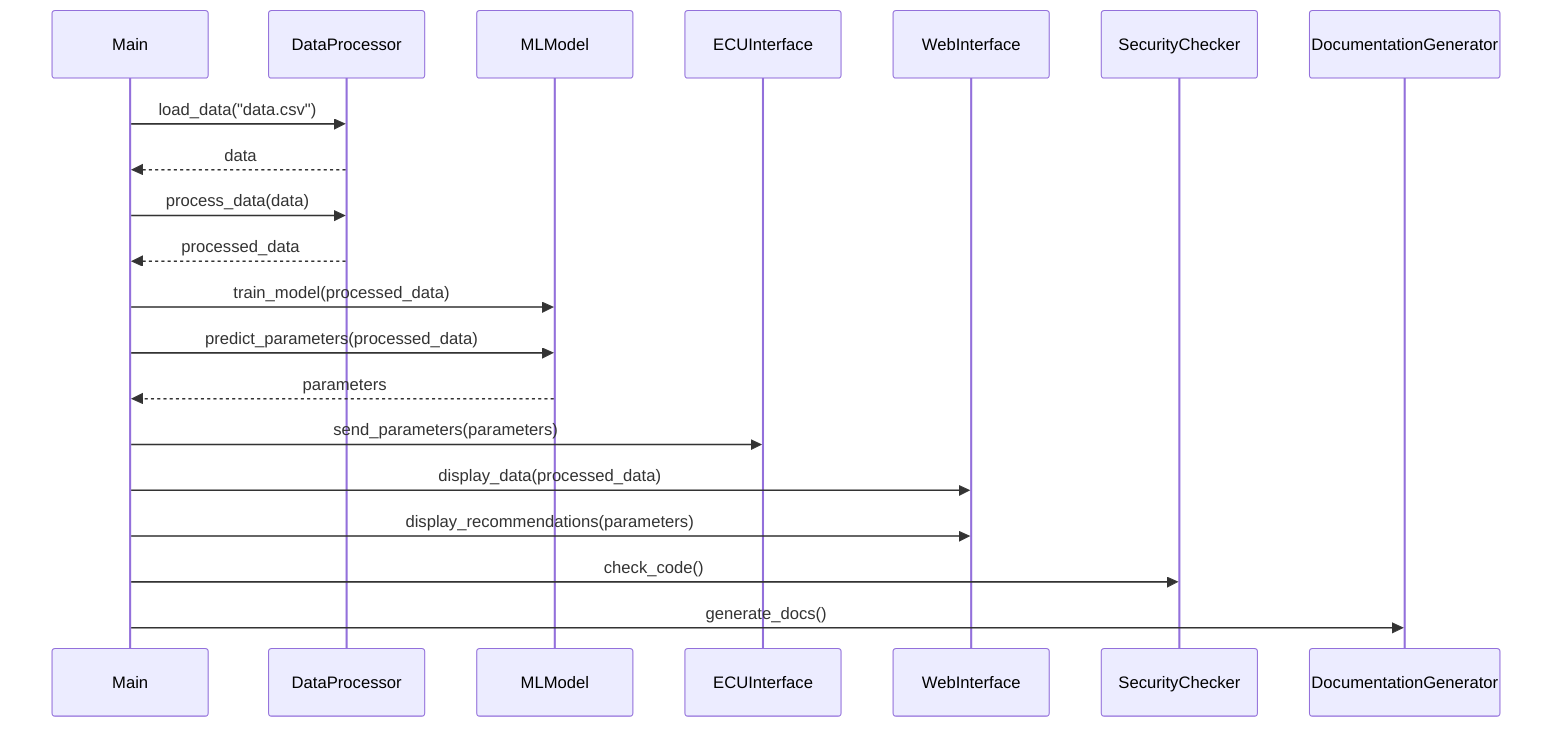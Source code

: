 sequenceDiagram
        participant M as Main
        participant DP as DataProcessor
        participant ML as MLModel
        participant EI as ECUInterface
        participant WI as WebInterface
        participant SC as SecurityChecker
        participant DG as DocumentationGenerator
        M->>DP: load_data("data.csv")
        DP-->>M: data
        M->>DP: process_data(data)
        DP-->>M: processed_data
        M->>ML: train_model(processed_data)
        M->>ML: predict_parameters(processed_data)
        ML-->>M: parameters
        M->>EI: send_parameters(parameters)
        M->>WI: display_data(processed_data)
        M->>WI: display_recommendations(parameters)
        M->>SC: check_code()
        M->>DG: generate_docs()